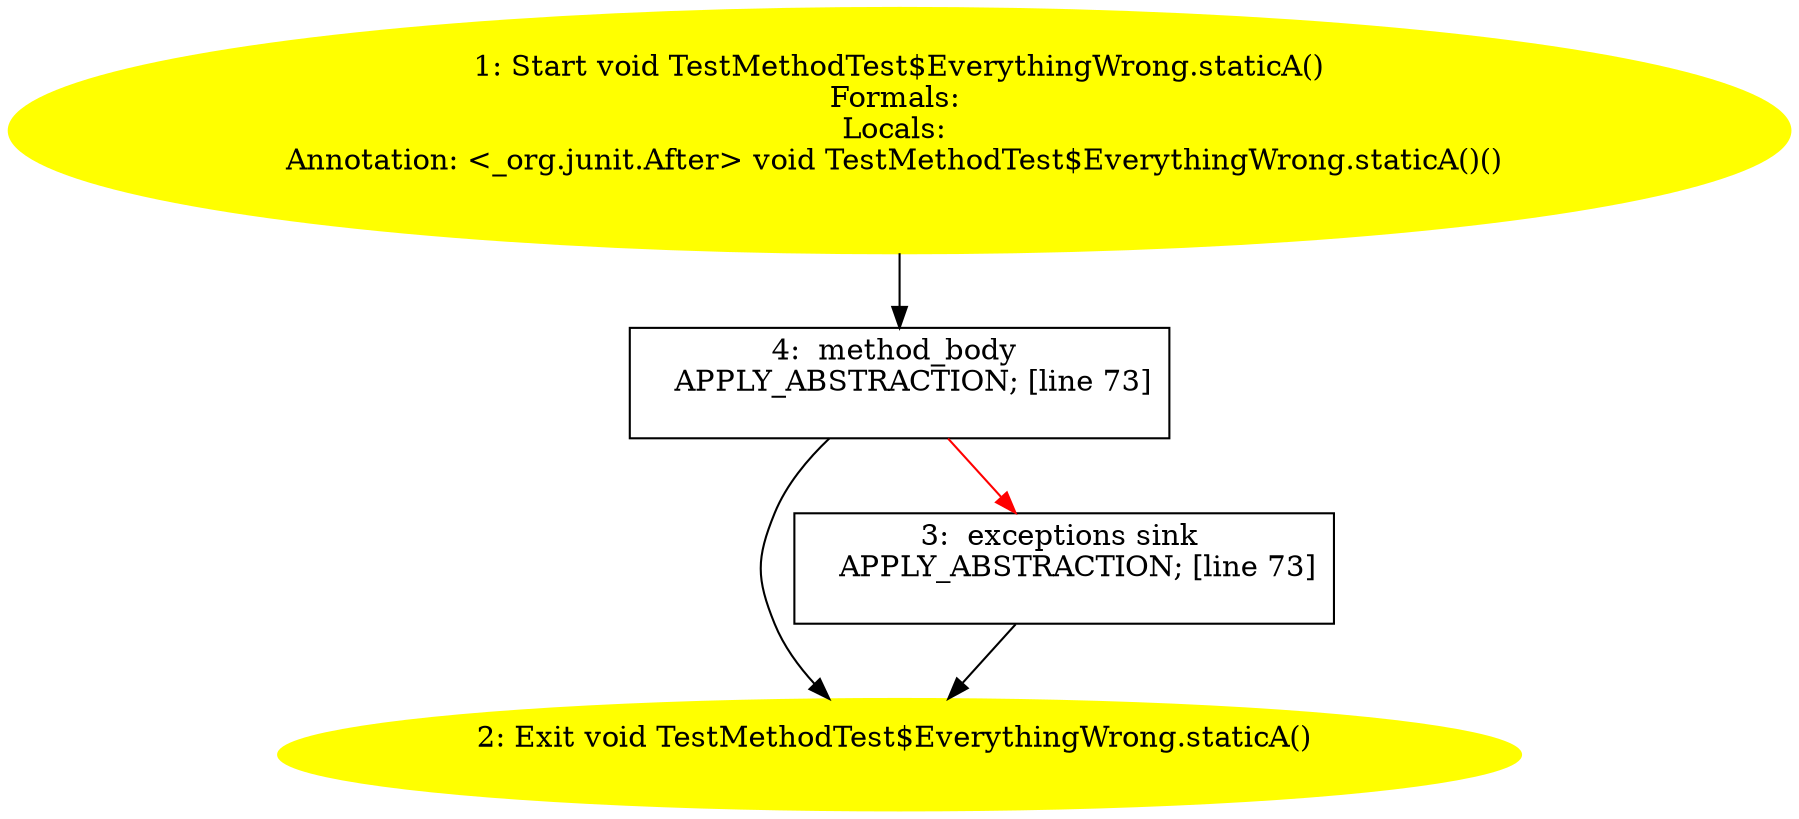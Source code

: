 /* @generated */
digraph cfg {
"org.junit.tests.running.methods.TestMethodTest$EverythingWrong.staticA():void.d1ced8c20ab2756a8a9062c09d26474b_1" [label="1: Start void TestMethodTest$EverythingWrong.staticA()\nFormals: \nLocals: \nAnnotation: <_org.junit.After> void TestMethodTest$EverythingWrong.staticA()() \n  " color=yellow style=filled]
	

	 "org.junit.tests.running.methods.TestMethodTest$EverythingWrong.staticA():void.d1ced8c20ab2756a8a9062c09d26474b_1" -> "org.junit.tests.running.methods.TestMethodTest$EverythingWrong.staticA():void.d1ced8c20ab2756a8a9062c09d26474b_4" ;
"org.junit.tests.running.methods.TestMethodTest$EverythingWrong.staticA():void.d1ced8c20ab2756a8a9062c09d26474b_2" [label="2: Exit void TestMethodTest$EverythingWrong.staticA() \n  " color=yellow style=filled]
	

"org.junit.tests.running.methods.TestMethodTest$EverythingWrong.staticA():void.d1ced8c20ab2756a8a9062c09d26474b_3" [label="3:  exceptions sink \n   APPLY_ABSTRACTION; [line 73]\n " shape="box"]
	

	 "org.junit.tests.running.methods.TestMethodTest$EverythingWrong.staticA():void.d1ced8c20ab2756a8a9062c09d26474b_3" -> "org.junit.tests.running.methods.TestMethodTest$EverythingWrong.staticA():void.d1ced8c20ab2756a8a9062c09d26474b_2" ;
"org.junit.tests.running.methods.TestMethodTest$EverythingWrong.staticA():void.d1ced8c20ab2756a8a9062c09d26474b_4" [label="4:  method_body \n   APPLY_ABSTRACTION; [line 73]\n " shape="box"]
	

	 "org.junit.tests.running.methods.TestMethodTest$EverythingWrong.staticA():void.d1ced8c20ab2756a8a9062c09d26474b_4" -> "org.junit.tests.running.methods.TestMethodTest$EverythingWrong.staticA():void.d1ced8c20ab2756a8a9062c09d26474b_2" ;
	 "org.junit.tests.running.methods.TestMethodTest$EverythingWrong.staticA():void.d1ced8c20ab2756a8a9062c09d26474b_4" -> "org.junit.tests.running.methods.TestMethodTest$EverythingWrong.staticA():void.d1ced8c20ab2756a8a9062c09d26474b_3" [color="red" ];
}
